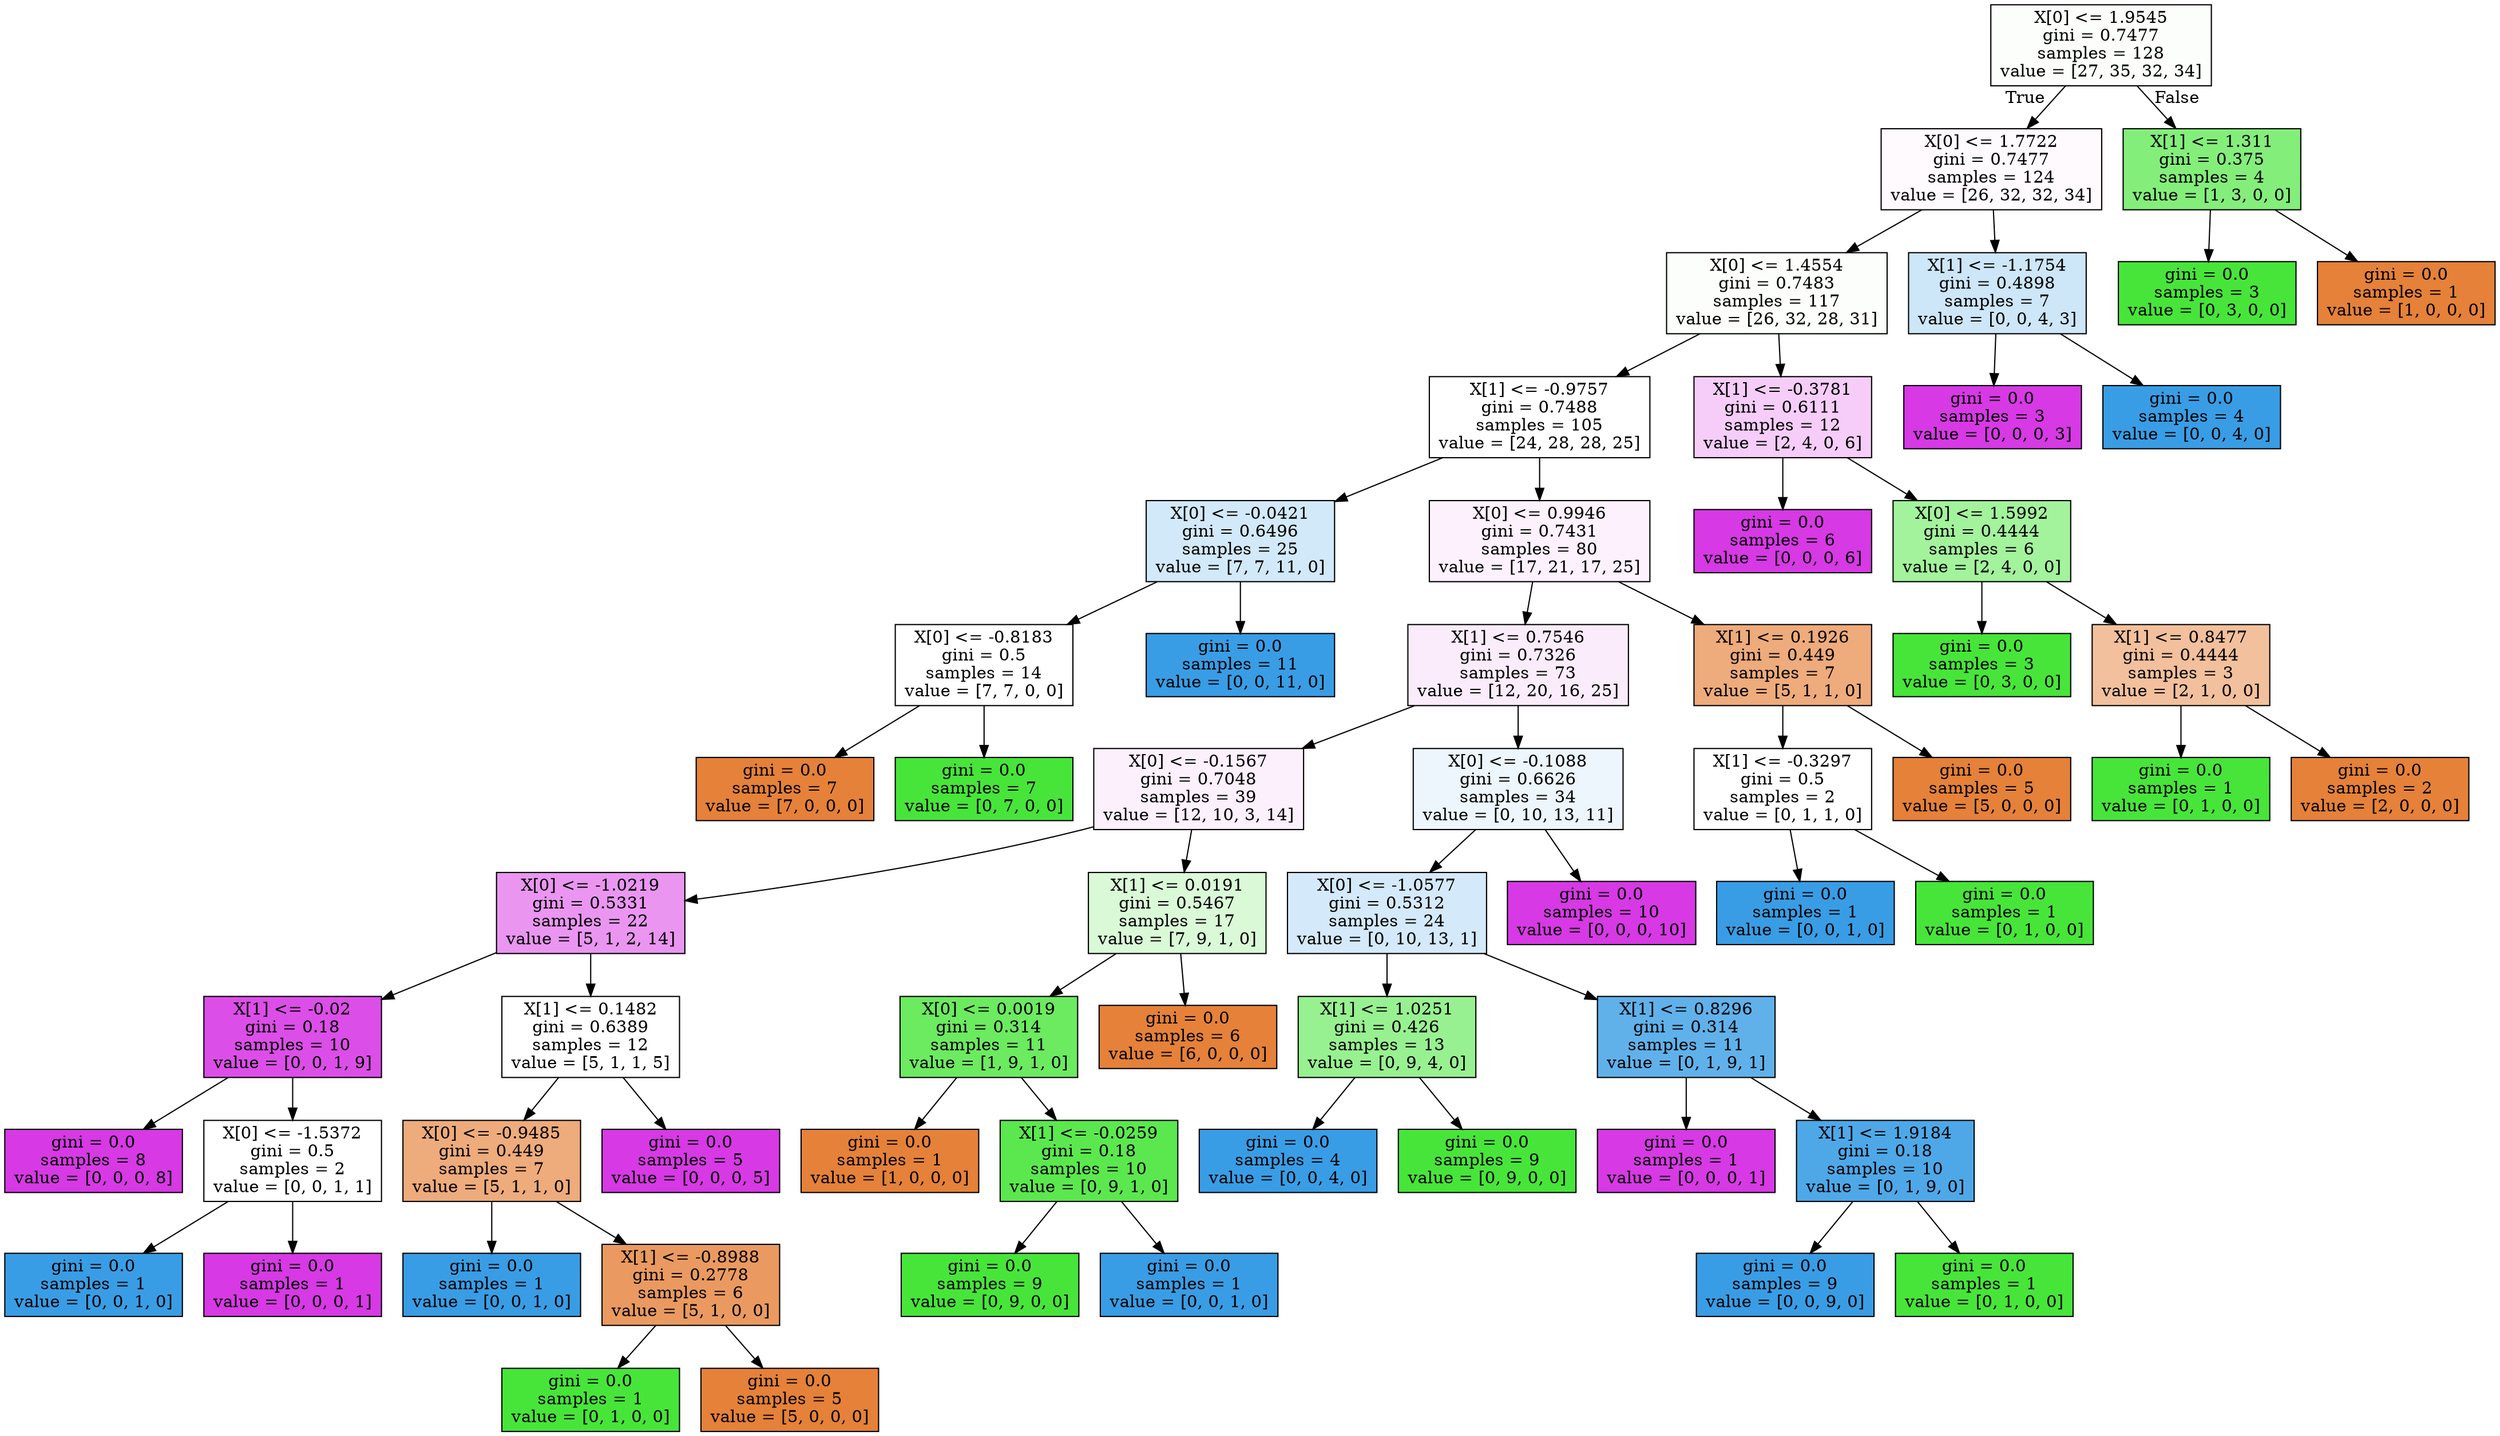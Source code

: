 digraph Tree {
node [shape=box, style="filled", color="black"] ;
0 [label="X[0] <= 1.9545\ngini = 0.7477\nsamples = 128\nvalue = [27, 35, 32, 34]", fillcolor="#47e53903"] ;
1 [label="X[0] <= 1.7722\ngini = 0.7477\nsamples = 124\nvalue = [26, 32, 32, 34]", fillcolor="#d739e506"] ;
0 -> 1 [labeldistance=2.5, labelangle=45, headlabel="True"] ;
2 [label="X[0] <= 1.4554\ngini = 0.7483\nsamples = 117\nvalue = [26, 32, 28, 31]", fillcolor="#47e53903"] ;
1 -> 2 ;
3 [label="X[1] <= -0.9757\ngini = 0.7488\nsamples = 105\nvalue = [24, 28, 28, 25]", fillcolor="#47e53900"] ;
2 -> 3 ;
4 [label="X[0] <= -0.0421\ngini = 0.6496\nsamples = 25\nvalue = [7, 7, 11, 0]", fillcolor="#399de539"] ;
3 -> 4 ;
5 [label="X[0] <= -0.8183\ngini = 0.5\nsamples = 14\nvalue = [7, 7, 0, 0]", fillcolor="#e5813900"] ;
4 -> 5 ;
6 [label="gini = 0.0\nsamples = 7\nvalue = [7, 0, 0, 0]", fillcolor="#e58139ff"] ;
5 -> 6 ;
7 [label="gini = 0.0\nsamples = 7\nvalue = [0, 7, 0, 0]", fillcolor="#47e539ff"] ;
5 -> 7 ;
8 [label="gini = 0.0\nsamples = 11\nvalue = [0, 0, 11, 0]", fillcolor="#399de5ff"] ;
4 -> 8 ;
9 [label="X[0] <= 0.9946\ngini = 0.7431\nsamples = 80\nvalue = [17, 21, 17, 25]", fillcolor="#d739e511"] ;
3 -> 9 ;
10 [label="X[1] <= 0.7546\ngini = 0.7326\nsamples = 73\nvalue = [12, 20, 16, 25]", fillcolor="#d739e518"] ;
9 -> 10 ;
11 [label="X[0] <= -0.1567\ngini = 0.7048\nsamples = 39\nvalue = [12, 10, 3, 14]", fillcolor="#d739e513"] ;
10 -> 11 ;
12 [label="X[0] <= -1.0219\ngini = 0.5331\nsamples = 22\nvalue = [5, 1, 2, 14]", fillcolor="#d739e587"] ;
11 -> 12 ;
13 [label="X[1] <= -0.02\ngini = 0.18\nsamples = 10\nvalue = [0, 0, 1, 9]", fillcolor="#d739e5e3"] ;
12 -> 13 ;
14 [label="gini = 0.0\nsamples = 8\nvalue = [0, 0, 0, 8]", fillcolor="#d739e5ff"] ;
13 -> 14 ;
15 [label="X[0] <= -1.5372\ngini = 0.5\nsamples = 2\nvalue = [0, 0, 1, 1]", fillcolor="#399de500"] ;
13 -> 15 ;
16 [label="gini = 0.0\nsamples = 1\nvalue = [0, 0, 1, 0]", fillcolor="#399de5ff"] ;
15 -> 16 ;
17 [label="gini = 0.0\nsamples = 1\nvalue = [0, 0, 0, 1]", fillcolor="#d739e5ff"] ;
15 -> 17 ;
18 [label="X[1] <= 0.1482\ngini = 0.6389\nsamples = 12\nvalue = [5, 1, 1, 5]", fillcolor="#e5813900"] ;
12 -> 18 ;
19 [label="X[0] <= -0.9485\ngini = 0.449\nsamples = 7\nvalue = [5, 1, 1, 0]", fillcolor="#e58139aa"] ;
18 -> 19 ;
20 [label="gini = 0.0\nsamples = 1\nvalue = [0, 0, 1, 0]", fillcolor="#399de5ff"] ;
19 -> 20 ;
21 [label="X[1] <= -0.8988\ngini = 0.2778\nsamples = 6\nvalue = [5, 1, 0, 0]", fillcolor="#e58139cc"] ;
19 -> 21 ;
22 [label="gini = 0.0\nsamples = 1\nvalue = [0, 1, 0, 0]", fillcolor="#47e539ff"] ;
21 -> 22 ;
23 [label="gini = 0.0\nsamples = 5\nvalue = [5, 0, 0, 0]", fillcolor="#e58139ff"] ;
21 -> 23 ;
24 [label="gini = 0.0\nsamples = 5\nvalue = [0, 0, 0, 5]", fillcolor="#d739e5ff"] ;
18 -> 24 ;
25 [label="X[1] <= 0.0191\ngini = 0.5467\nsamples = 17\nvalue = [7, 9, 1, 0]", fillcolor="#47e53933"] ;
11 -> 25 ;
26 [label="X[0] <= 0.0019\ngini = 0.314\nsamples = 11\nvalue = [1, 9, 1, 0]", fillcolor="#47e539cc"] ;
25 -> 26 ;
27 [label="gini = 0.0\nsamples = 1\nvalue = [1, 0, 0, 0]", fillcolor="#e58139ff"] ;
26 -> 27 ;
28 [label="X[1] <= -0.0259\ngini = 0.18\nsamples = 10\nvalue = [0, 9, 1, 0]", fillcolor="#47e539e3"] ;
26 -> 28 ;
29 [label="gini = 0.0\nsamples = 9\nvalue = [0, 9, 0, 0]", fillcolor="#47e539ff"] ;
28 -> 29 ;
30 [label="gini = 0.0\nsamples = 1\nvalue = [0, 0, 1, 0]", fillcolor="#399de5ff"] ;
28 -> 30 ;
31 [label="gini = 0.0\nsamples = 6\nvalue = [6, 0, 0, 0]", fillcolor="#e58139ff"] ;
25 -> 31 ;
32 [label="X[0] <= -0.1088\ngini = 0.6626\nsamples = 34\nvalue = [0, 10, 13, 11]", fillcolor="#399de516"] ;
10 -> 32 ;
33 [label="X[0] <= -1.0577\ngini = 0.5312\nsamples = 24\nvalue = [0, 10, 13, 1]", fillcolor="#399de537"] ;
32 -> 33 ;
34 [label="X[1] <= 1.0251\ngini = 0.426\nsamples = 13\nvalue = [0, 9, 4, 0]", fillcolor="#47e5398e"] ;
33 -> 34 ;
35 [label="gini = 0.0\nsamples = 4\nvalue = [0, 0, 4, 0]", fillcolor="#399de5ff"] ;
34 -> 35 ;
36 [label="gini = 0.0\nsamples = 9\nvalue = [0, 9, 0, 0]", fillcolor="#47e539ff"] ;
34 -> 36 ;
37 [label="X[1] <= 0.8296\ngini = 0.314\nsamples = 11\nvalue = [0, 1, 9, 1]", fillcolor="#399de5cc"] ;
33 -> 37 ;
38 [label="gini = 0.0\nsamples = 1\nvalue = [0, 0, 0, 1]", fillcolor="#d739e5ff"] ;
37 -> 38 ;
39 [label="X[1] <= 1.9184\ngini = 0.18\nsamples = 10\nvalue = [0, 1, 9, 0]", fillcolor="#399de5e3"] ;
37 -> 39 ;
40 [label="gini = 0.0\nsamples = 9\nvalue = [0, 0, 9, 0]", fillcolor="#399de5ff"] ;
39 -> 40 ;
41 [label="gini = 0.0\nsamples = 1\nvalue = [0, 1, 0, 0]", fillcolor="#47e539ff"] ;
39 -> 41 ;
42 [label="gini = 0.0\nsamples = 10\nvalue = [0, 0, 0, 10]", fillcolor="#d739e5ff"] ;
32 -> 42 ;
43 [label="X[1] <= 0.1926\ngini = 0.449\nsamples = 7\nvalue = [5, 1, 1, 0]", fillcolor="#e58139aa"] ;
9 -> 43 ;
44 [label="X[1] <= -0.3297\ngini = 0.5\nsamples = 2\nvalue = [0, 1, 1, 0]", fillcolor="#47e53900"] ;
43 -> 44 ;
45 [label="gini = 0.0\nsamples = 1\nvalue = [0, 0, 1, 0]", fillcolor="#399de5ff"] ;
44 -> 45 ;
46 [label="gini = 0.0\nsamples = 1\nvalue = [0, 1, 0, 0]", fillcolor="#47e539ff"] ;
44 -> 46 ;
47 [label="gini = 0.0\nsamples = 5\nvalue = [5, 0, 0, 0]", fillcolor="#e58139ff"] ;
43 -> 47 ;
48 [label="X[1] <= -0.3781\ngini = 0.6111\nsamples = 12\nvalue = [2, 4, 0, 6]", fillcolor="#d739e540"] ;
2 -> 48 ;
49 [label="gini = 0.0\nsamples = 6\nvalue = [0, 0, 0, 6]", fillcolor="#d739e5ff"] ;
48 -> 49 ;
50 [label="X[0] <= 1.5992\ngini = 0.4444\nsamples = 6\nvalue = [2, 4, 0, 0]", fillcolor="#47e5397f"] ;
48 -> 50 ;
51 [label="gini = 0.0\nsamples = 3\nvalue = [0, 3, 0, 0]", fillcolor="#47e539ff"] ;
50 -> 51 ;
52 [label="X[1] <= 0.8477\ngini = 0.4444\nsamples = 3\nvalue = [2, 1, 0, 0]", fillcolor="#e581397f"] ;
50 -> 52 ;
53 [label="gini = 0.0\nsamples = 1\nvalue = [0, 1, 0, 0]", fillcolor="#47e539ff"] ;
52 -> 53 ;
54 [label="gini = 0.0\nsamples = 2\nvalue = [2, 0, 0, 0]", fillcolor="#e58139ff"] ;
52 -> 54 ;
55 [label="X[1] <= -1.1754\ngini = 0.4898\nsamples = 7\nvalue = [0, 0, 4, 3]", fillcolor="#399de540"] ;
1 -> 55 ;
56 [label="gini = 0.0\nsamples = 3\nvalue = [0, 0, 0, 3]", fillcolor="#d739e5ff"] ;
55 -> 56 ;
57 [label="gini = 0.0\nsamples = 4\nvalue = [0, 0, 4, 0]", fillcolor="#399de5ff"] ;
55 -> 57 ;
58 [label="X[1] <= 1.311\ngini = 0.375\nsamples = 4\nvalue = [1, 3, 0, 0]", fillcolor="#47e539aa"] ;
0 -> 58 [labeldistance=2.5, labelangle=-45, headlabel="False"] ;
59 [label="gini = 0.0\nsamples = 3\nvalue = [0, 3, 0, 0]", fillcolor="#47e539ff"] ;
58 -> 59 ;
60 [label="gini = 0.0\nsamples = 1\nvalue = [1, 0, 0, 0]", fillcolor="#e58139ff"] ;
58 -> 60 ;
}